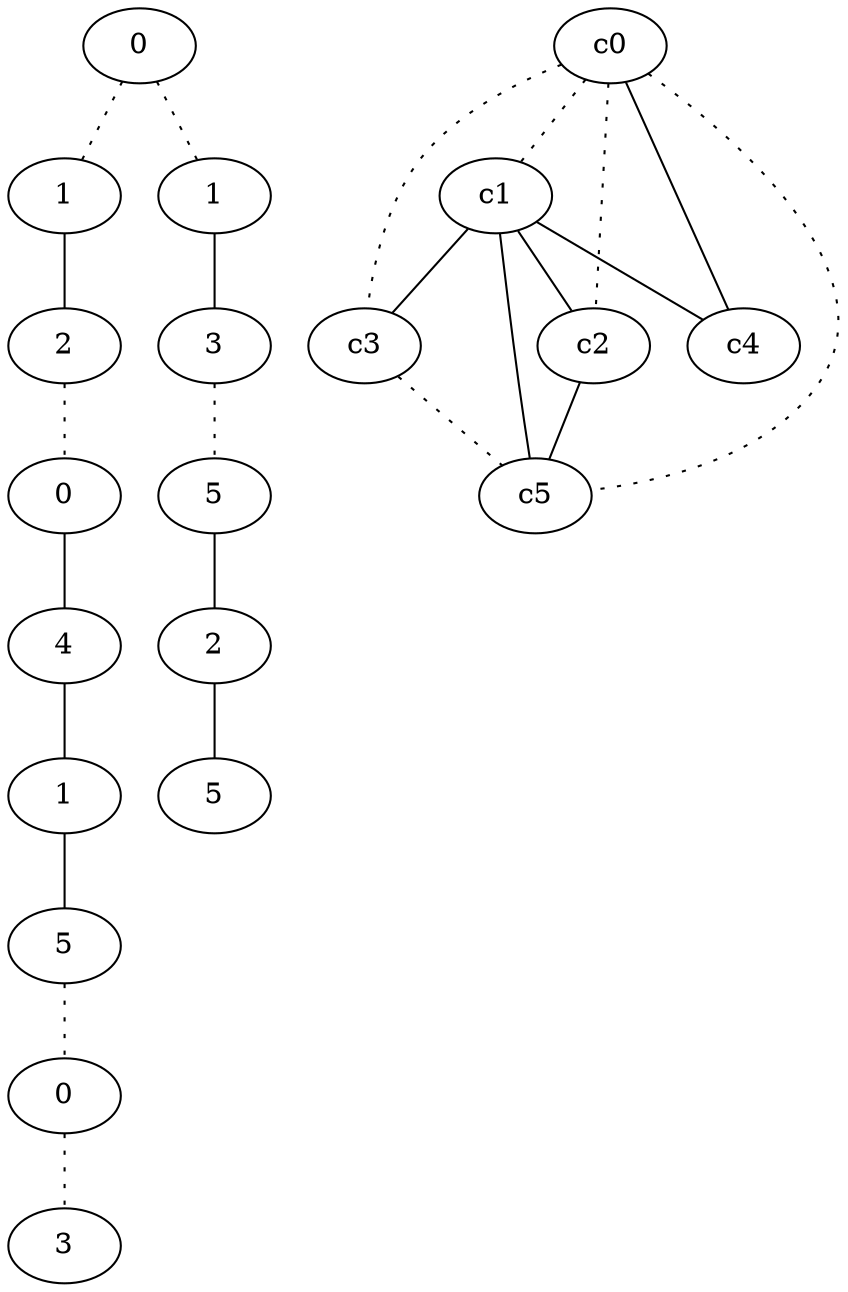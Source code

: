 graph {
a0[label=0];
a1[label=1];
a2[label=2];
a3[label=0];
a4[label=4];
a5[label=1];
a6[label=5];
a7[label=0];
a8[label=3];
a9[label=1];
a10[label=3];
a11[label=5];
a12[label=2];
a13[label=5];
a0 -- a1 [style=dotted];
a0 -- a9 [style=dotted];
a1 -- a2;
a2 -- a3 [style=dotted];
a3 -- a4;
a4 -- a5;
a5 -- a6;
a6 -- a7 [style=dotted];
a7 -- a8 [style=dotted];
a9 -- a10;
a10 -- a11 [style=dotted];
a11 -- a12;
a12 -- a13;
c0 -- c1 [style=dotted];
c0 -- c2 [style=dotted];
c0 -- c3 [style=dotted];
c0 -- c4;
c0 -- c5 [style=dotted];
c1 -- c2;
c1 -- c3;
c1 -- c4;
c1 -- c5;
c2 -- c5;
c3 -- c5 [style=dotted];
}

